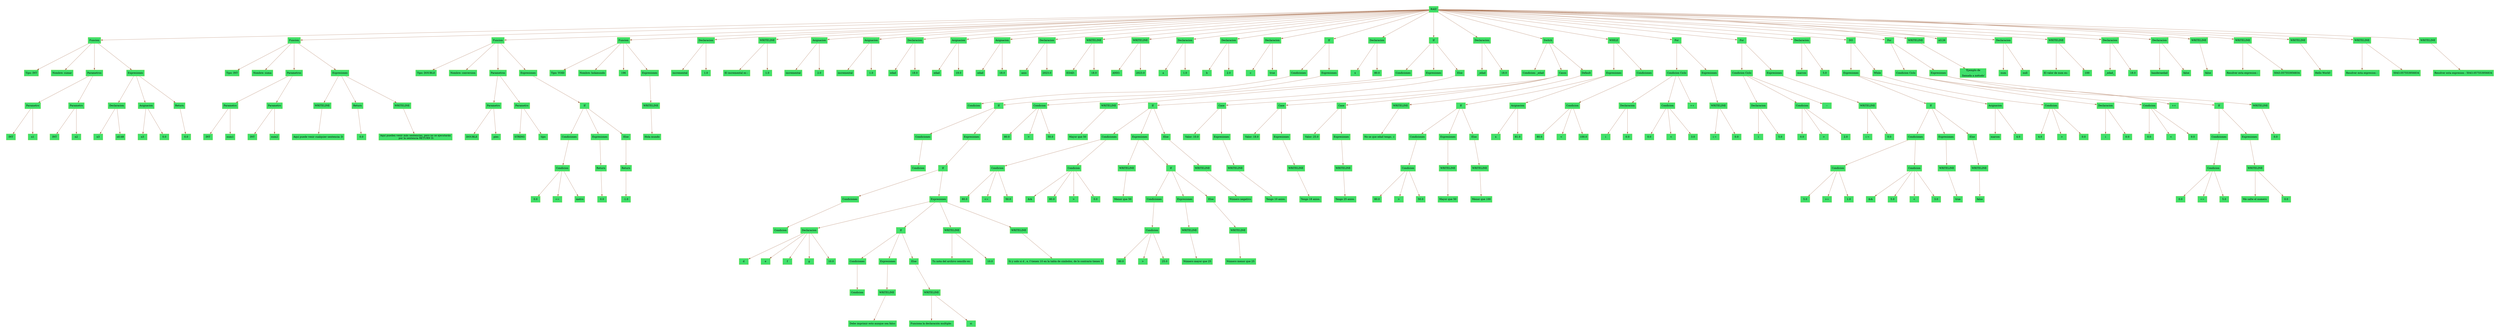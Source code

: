 digraph G
{
graph [pad="0.5", nodesep="1", ranksep="2"]node[shape = rectangle] 
node[style = filled] 
node[fillcolor = "#41e06c"]
node[color="#9ce03d"] 
edge[color="#a66c4b"] 
<RAIZ> -> id10
id10
id10->140
id10->141
id10->142
id10->143
142->id2
id2->id144
id2->id145
id2[label = "Parametro"];
id144[label = "INT"];
id145[label = "n1"];

142->id4
id4->id146
id4->id147
id4[label = "Parametro"];
id146[label = "INT"];
id147[label = "n2"];

142[label = "Parametros"];
143->id6
id6->id149
id149[label ="n3"];
id6->id148
id6[label ="Declaracion"];

143->id7->id150
id7->id151
id7[label="Asignacion"];
id150[label="n3"];
id151[label="0.0"];

143->id8
id8->id152
id8[label ="Return"];
id152[label ="0.0"];

143[label = "Expresiones"];
id10[label = "Funcion"];
140[label = "Tipo: INT"];
141[label = "Nombre: sumar"];

<RAIZ> -> id19
id19
id19->153
id19->154
id19->155
id19->156
155->id12
id12->id157
id12->id158
id12[label = "Parametro"];
id157[label = "INT"];
id158[label = "num1"];

155->id14
id14->id159
id14->id160
id14[label = "Parametro"];
id159[label = "INT"];
id160[label = "num2"];

155[label = "Parametros"];
156->id15
id15->id161
id161[label ="Aquí puede venir cualquier sentencia: D"];
id15[label ="WRITELINE"];

156->id16
id16->id162
id16[label ="Return"];
id162[label ="0.0"];

156->id17
id17->id163
id163[label ="Aquí pueden venir más sentencias, pero no se ejecutarán
  por la sentencia RETURN D:"];
id17[label ="WRITELINE"];

156[label = "Expresiones"];
id19[label = "Funcion"];
153[label = "Tipo: INT"];
154[label = "Nombre: suma"];

<RAIZ> -> id29
id29
id29->164
id29->165
id29->166
id29->167
166->id21
id21->id168
id21->id169
id21[label = "Parametro"];
id168[label = "DOUBLE"];
id169[label = "pies"];

166->id23
id23->id170
id23->id171
id23[label = "Parametro"];
id170[label = "STRING"];
id171[label = "tipo"];

166[label = "Parametros"];
167->id27
id27[label = "If"];
id27->id172
id172->id24
id24[label ="Condicion"];
id24->id185
id185[label ="0.0"];
id24->id184
id184[label ="=="];
id24->id186
id186[label ="metro"];

id172[label = "Condiciones"];
id27->id173
id173->id25
id25->id190
id25[label ="Return"];
id190[label ="0.0"];

id173[label = "Expresiones"];
id27->id175
id175->id26
id26->id193
id26[label ="Return"];
id193[label ="-1.0"];

id175[label = "Else"];

167[label = "Expresiones"];
id29[label = "Funcion"];
164[label = "Tipo: DOUBLE"];
165[label = "Nombre: conversion"];

<RAIZ> -> id32
id32
id32->194
id32->195
id32->196
id32->197
197->id30
id30->id198
id198[label ="Hola mundo"];
id30[label ="WRITELINE"];

197[label = "Expresiones"];
id32[label = "Funcion"];
194[label = "Tipo: VOID"];
195[label = "Nombre: holamundo"];

<RAIZ> -> id34
id34
id34->id200
id200[label ="incremental"];
id34->id199
id34[label ="Declaracion"];
id199[label ="1.0"];

<RAIZ> -> id35
id35
id35->id201
id201[label ="El incremental es : "];
id35->id202
id202[label ="1.0"];
id35[label ="WRITELINE"];

<RAIZ> -> id36
id36->id203
id36->id204
id36[label="Asignacion"];
id203[label="incremental"];
id204[label="2.0"];

<RAIZ> -> id37
id37->id205
id37->id206
id37[label="Asignacion"];
id205[label="incremental"];
id206[label="1.0"];

<RAIZ> -> id39
id39
id39->id208
id208[label ="edad"];
id39->id207
id39[label ="Declaracion"];
id207[label ="18.0"];

<RAIZ> -> id40
id40->id209
id40->id210
id40[label="Asignacion"];
id209[label="edad"];
id210[label="19.0"];

<RAIZ> -> id41
id41->id211
id41->id212
id41[label="Asignacion"];
id211[label="edad"];
id212[label="18.0"];

<RAIZ> -> id43
id43
id43->id214
id214[label ="anio"];
id43->id213
id43[label ="Declaracion"];
id213[label ="2023.0"];

<RAIZ> -> id44
id44
id44->id215
id215[label ="EDAD: "];
id44->id216
id216[label ="18.0"];
id44[label ="WRITELINE"];

<RAIZ> -> id45
id45
id45->id217
id217[label ="ANIO: "];
id45->id218
id218[label ="2023.0"];
id45[label ="WRITELINE"];

<RAIZ> -> id47
id47
id47->id220
id220[label ="a"];
id47->id219
id47[label ="Declaracion"];
id219[label ="1.0"];

<RAIZ> -> id49
id49
id49->id222
id222[label ="b"];
id49->id221
id49[label ="Declaracion"];
id221[label ="2.0"];

<RAIZ> -> id51
id51
id51->id224
id224[label ="c"];
id51->id223
id51[label ="Declaracion"];
id223[label ="true"];

<RAIZ> -> id65
id65
id65[label = "If"];
id65->id225
id225->id52
id52[label ="Condicion"];

id225[label = "Condiciones"];
id65->id226
id226->id64
id64[label = "If"];
id64->id963
id963->id53
id53[label ="Condicion"];

id963[label = "Condiciones"];
id64->id964
id964->id63
id63[label = "If"];
id63->id1209
id1209->id54
id54[label ="Condicion"];

id1209[label = "Condiciones"];
id63->id1210
id1210->id56
id56->id1236
id1236[label ="d"];
id56->id1237
id1237[label ="e"];
id56->id1238
id1238[label ="f"];
id56->id1239
id1239[label ="g"];
id56->id1235
id56[label ="Declaracion"];
id1235[label ="10.0"];

id1210->id60
id60[label = "If"];
id60->id1290
id1290->id57
id57[label ="Condicion"];

id1290[label = "Condiciones"];
id60->id1291
id1291->id58
id58->id1308
id1308[label ="Debe imprimir esto aunque sea falso"];
id58[label ="WRITELINE"];

id1291[label = "Expresiones"];
id60->id1293
id1293->id59
id59->id1313
id1313[label ="Funciona la declaración multiple: "];
id59->id1314
id1314[label ="si"];
id59[label ="WRITELINE"];

id1293[label = "Else"];

id1210->id61
id61->id1319
id1319[label ="Tu nota del archivo sencillo es: "];
id61->id1320
id1320[label ="10.0"];
id61[label ="WRITELINE"];

id1210->id62
id62->id1323
id1323[label ="Si y solo si d , e, f tienen 10 en la tabla de simbolos, de lo contrario tienes 5"];
id62[label ="WRITELINE"];

id1210[label = "Expresiones"];

id964[label = "Expresiones"];

id226[label = "Expresiones"];

<RAIZ> -> id67
id67
id67->id1325
id1325[label ="x"];
id67->id1324
id67[label ="Declaracion"];
id1324[label ="80.0"];

<RAIZ> -> id79
id79
id79[label = "If"];
id79->id1326
id1326->id68
id68[label ="Condicion"];
id68->id1339
id1339[label ="80.0"];
id68->id1338
id1338[label =">"];
id68->id1340
id1340[label ="50.0"];

id1326[label = "Condiciones"];
id79->id1327
id1327->id69
id69->id1344
id1344[label ="Mayor que 50"];
id69[label ="WRITELINE"];

id1327[label = "Expresiones"];
id79->id1328
id1328->id78
id78[label = "If"];
id78->id1545
id1545->id70
id70[label ="Condicion"];
id70->id1558
id1558[label ="80.0"];
id70->id1557
id1557[label ="<="];
id70->id1559
id1559[label ="50.0"];

id1545->id71
id71[label ="Condicion"];
id71->id1572
id1572[label ="&&"];
id71->id1570
id1570[label ="80.0"];
id71->id1569
id1569[label =">"];
id71->id1571
id1571[label ="0.0"];

id1545[label = "Condiciones"];
id78->id1546
id1546->id72
id72->id1575
id1575[label ="Menor que 50"];
id72[label ="WRITELINE"];

id1546->id76
id76[label = "If"];
id76->id1620
id1620->id73
id73[label ="Condicion"];
id73->id1633
id1633[label ="80.0"];
id73->id1632
id1632[label =">"];
id73->id1634
id1634[label ="25.0"];

id1620[label = "Condiciones"];
id76->id1621
id1621->id74
id74->id1638
id1638[label ="Número mayor que 25"];
id74[label ="WRITELINE"];

id1621[label = "Expresiones"];
id76->id1623
id1623->id75
id75->id1641
id1641[label ="Número menor que 25"];
id75[label ="WRITELINE"];

id1623[label = "Else"];

id1546[label = "Expresiones"];
id78->id1548
id1548->id77
id77->id1644
id1644[label ="Número negativo"];
id77[label ="WRITELINE"];

id1548[label = "Else"];

id1328[label = "Else"];

<RAIZ> -> id81
id81
id81->id1646
id1646[label ="_edad"];
id81->id1645
id81[label ="Declaracion"];
id1645[label ="18.0"];

<RAIZ> -> id89
id89
id89[label ="Switch"];
id89->id1647
id1647[label ="Condicion: _edad"];
id89->id1648
id1648[label ="Casos"];
id1648->id83
id83->id1651
id1651[label =" Valor: 10.0"];
id83->id1650
id1650->id82
id82->id1654
id1654[label ="Tengo 10 anios."];
id82[label ="WRITELINE"];

id1650[label ="Expresiones"];
id83[label ="Case"];

id1648->id85
id85->id1656
id1656[label =" Valor: 18.0"];
id85->id1655
id1655->id84
id84->id1659
id1659[label ="Tengo 18 anios."];
id84[label ="WRITELINE"];

id1655[label ="Expresiones"];
id85[label ="Case"];

id1648->id87
id87->id1661
id1661[label =" Valor: 25.0"];
id87->id1660
id1660->id86
id86->id1664
id1664[label ="Tengo 25 anios."];
id86[label ="WRITELINE"];

id1660[label ="Expresiones"];
id87[label ="Case"];

id89->id1649
id1649->id88
id88->id1667
id1667[label ="No se que edad tengo. :("];
id88[label ="WRITELINE"];

id1649[label ="Default"];

<RAIZ> -> id96
id96
id96->id1668
id1668->id94
id94[label = "If"];
id94->id1714
id1714->id91
id91[label ="Condicion"];
id91->id1727
id1727[label ="80.0"];
id91->id1726
id1726[label =">"];
id91->id1728
id1728[label ="50.0"];

id1714[label = "Condiciones"];
id94->id1715
id1715->id92
id92->id1732
id1732[label ="Mayor que 50"];
id92[label ="WRITELINE"];

id1715[label = "Expresiones"];
id94->id1717
id1717->id93
id93->id1735
id1735[label ="Menor que 100"];
id93[label ="WRITELINE"];

id1717[label = "Else"];

id1668->id95->id1740
id95->id1741
id95[label="Asignacion"];
id1740[label="x"];
id1741[label="81.0"];

id1668[label ="Expresiones"];
id96->id1669
id1669->id90
id90[label ="Condicion"];
id90->id1751
id1751[label ="80.0"];
id90->id1750
id1750[label ="<"];
id90->id1752
id1752[label ="100.0"];

id1669[label = "Condiciones"];
id96[label ="WHILE"];

<RAIZ> -> id100
id100
id100->id101
id101->id98
id98->id1757
id1757[label ="i"];
id98->id1756
id98[label ="Declaracion"];
id1756[label ="0.0"];

id101->id97
id97[label ="Condicion"];
id97->id1759
id1759[label ="0.0"];
id97->id1758
id1758[label ="<"];
id97->id1760
id1760[label ="3.0"];

id1755[label ="++"];
id101->id1755
id101[label ="Condicion Ciclo"];

id100->id1754
id100[label ="For"];
id1754->id99
id99->id1766
id1766[label ="i ="];
id99->id1767
id1767[label ="0.0"];
id99[label ="WRITELINE"];

id1754[label ="Expresiones"];

<RAIZ> -> id105
id105
id105->id106
id106->id103
id103->id1771
id1771[label ="i"];
id103->id1770
id103[label ="Declaracion"];
id1770[label ="5.0"];

id106->id102
id102[label ="Condicion"];
id102->id1773
id1773[label ="0.0"];
id102->id1772
id1772[label =">"];
id102->id1774
id1774[label ="2.0"];

id1769[label ="--"];
id106->id1769
id106[label ="Condicion Ciclo"];

id105->id1768
id105[label ="For"];
id1768->id104
id104->id1780
id1780[label ="i ="];
id104->id1781
id1781[label ="0.0"];
id104[label ="WRITELINE"];

id1768[label ="Expresiones"];

<RAIZ> -> id108
id108
id108->id1783
id1783[label ="marcos"];
id108->id1782
id108[label ="Declaracion"];
id1782[label ="5.0"];

<RAIZ> -> id116
id116
id116->id1784
id1784->id113
id113[label = "If"];
id113->id1854
id1854->id109
id109[label ="Condicion"];
id109->id1867
id1867[label ="5.0"];
id109->id1866
id1866[label =">="];
id109->id1868
id1868[label ="1.0"];

id1854->id110
id110[label ="Condicion"];
id110->id1881
id1881[label ="&&"];
id110->id1879
id1879[label ="5.0"];
id110->id1878
id1878[label ="<"];
id110->id1880
id1880[label ="3.0"];

id1854[label = "Condiciones"];
id113->id1855
id1855->id111
id111->id1884
id1884[label ="true"];
id111[label ="WRITELINE"];

id1855[label = "Expresiones"];
id113->id1857
id1857->id112
id112->id1887
id1887[label ="false"];
id112[label ="WRITELINE"];

id1857[label = "Else"];

id1784->id114->id1892
id114->id1893
id114[label="Asignacion"];
id1892[label="marcos"];
id1893[label="4.0"];

id1784[label ="Expresiones"];
id116->id1785
id1785->id115
id115[label ="Condicion"];
id115->id1903
id1903[label ="4.0"];
id115->id1902
id1902[label =">"];
id115->id1904
id1904[label ="0.0"];

id1785[label = "While"];
id116[label ="DO"];

<RAIZ> -> id123
id123
id123->id124
id124->id118
id118->id1909
id1909[label ="i"];
id118->id1908
id118[label ="Declaracion"];
id1908[label ="0.0"];

id124->id117
id117[label ="Condicion"];
id117->id1911
id1911[label ="0.0"];
id117->id1910
id1910[label ="<"];
id117->id1912
id1912[label ="9.0"];

id1907[label ="++"];
id124->id1907
id124[label ="Condicion Ciclo"];

id123->id1906
id123[label ="For"];
id1906->id121
id121[label = "If"];
id121->id1958
id1958->id119
id119[label ="Condicion"];
id119->id1971
id1971[label ="0.0"];
id119->id1970
id1970[label ="=="];
id119->id1972
id1972[label ="5.0"];

id1958[label = "Condiciones"];
id121->id1959
id1959->id120
id120->id1978
id1978[label ="Me salte el numero "];
id120->id1979
id1979[label ="0.0"];
id120[label ="WRITELINE"];

id1959[label = "Expresiones"];

id1906->id122
id122->id1982
id1982[label ="0.0"];
id122[label ="WRITELINE"];

id1906[label ="Expresiones"];

<RAIZ> -> id125
id125
id125->id1983
id1983[label ="\'Ejemplo de

 llamada a método\'"];
id125[label ="WRITELINE"];

<RAIZ> -> id126
id126

<RAIZ> -> id129
id129
id129->id1986
id1986[label ="num"];
id129->id1985
id129[label ="Declaracion"];
id1985[label ="null"];

<RAIZ> -> id130
id130
id130->id1987
id1987[label ="El valor de num es: "];
id130->id1988
id1988[label ="100"];
id130[label ="WRITELINE"];

<RAIZ> -> id132
id132
id132->id1990
id1990[label ="_edad_"];
id132->id1989
id132[label ="Declaracion"];
id1989[label ="18.0"];

<RAIZ> -> id134
id134
id134->id1992
id1992[label ="banderaedad"];
id134->id1991
id134[label ="Declaracion"];
id1991[label ="false"];

<RAIZ> -> id135
id135
id135->id1993
id1993[label ="false"];
id135[label ="WRITELINE"];

<RAIZ> -> id136
id136
id136->id1994
id1994[label ="Resolver esta expresion : "];
id136->id1995
id1995[label ="5043.057553956834"];
id136[label ="WRITELINE"];

<RAIZ> -> id137
id137
id137->id1996
id1996[label ="Hello World!"];
id137[label ="WRITELINE"];

<RAIZ> -> id138
id138
id138->id1997
id1997[label ="Resolver esta expresion : "];
id138->id1998
id1998[label ="5043.057553956834"];
id138[label ="WRITELINE"];

<RAIZ> -> id139
id139
id139->id1999
id1999[label ="Resolver esta expresion : 5043.057553956834"];
id139[label ="WRITELINE"];

 }
